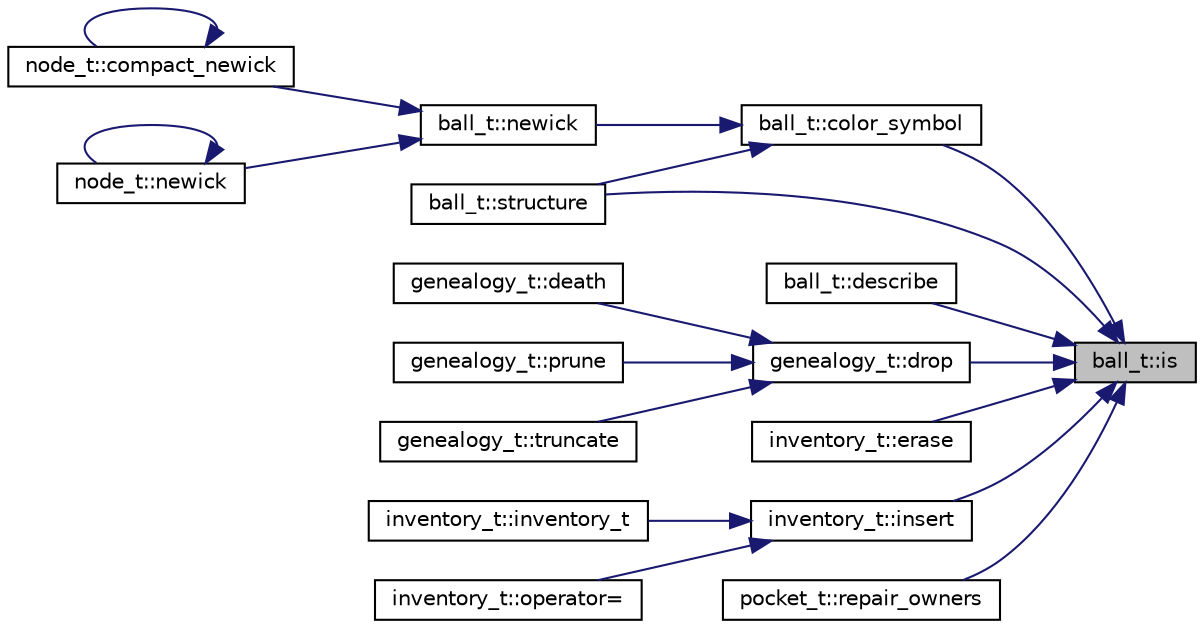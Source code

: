 digraph "ball_t::is"
{
 // LATEX_PDF_SIZE
  edge [fontname="Helvetica",fontsize="10",labelfontname="Helvetica",labelfontsize="10"];
  node [fontname="Helvetica",fontsize="10",shape=record];
  rankdir="RL";
  Node1 [label="ball_t::is",height=0.2,width=0.4,color="black", fillcolor="grey75", style="filled", fontcolor="black",tooltip=" "];
  Node1 -> Node2 [dir="back",color="midnightblue",fontsize="10",style="solid",fontname="Helvetica"];
  Node2 [label="ball_t::color_symbol",height=0.2,width=0.4,color="black", fillcolor="white", style="filled",URL="$classball__t.html#a3545dd485a4dfd8364552bf3d360555e",tooltip="machine-readable color symbols"];
  Node2 -> Node3 [dir="back",color="midnightblue",fontsize="10",style="solid",fontname="Helvetica"];
  Node3 [label="ball_t::newick",height=0.2,width=0.4,color="black", fillcolor="white", style="filled",URL="$classball__t.html#a6ea0514941c8f2a89306e60065562e83",tooltip="element of a newick representation"];
  Node3 -> Node4 [dir="back",color="midnightblue",fontsize="10",style="solid",fontname="Helvetica"];
  Node4 [label="node_t::compact_newick",height=0.2,width=0.4,color="black", fillcolor="white", style="filled",URL="$classnode__t.html#a00bafc21cee2554589034441366a589e",tooltip="compact Newick format"];
  Node4 -> Node4 [dir="back",color="midnightblue",fontsize="10",style="solid",fontname="Helvetica"];
  Node3 -> Node5 [dir="back",color="midnightblue",fontsize="10",style="solid",fontname="Helvetica"];
  Node5 [label="node_t::newick",height=0.2,width=0.4,color="black", fillcolor="white", style="filled",URL="$classnode__t.html#a8fbcbc87b57e6d224e709777caf89609",tooltip="Newick format."];
  Node5 -> Node5 [dir="back",color="midnightblue",fontsize="10",style="solid",fontname="Helvetica"];
  Node2 -> Node6 [dir="back",color="midnightblue",fontsize="10",style="solid",fontname="Helvetica"];
  Node6 [label="ball_t::structure",height=0.2,width=0.4,color="black", fillcolor="white", style="filled",URL="$classball__t.html#a7624737bc15d3d74fad0d4faa71f488c",tooltip="R list description."];
  Node1 -> Node7 [dir="back",color="midnightblue",fontsize="10",style="solid",fontname="Helvetica"];
  Node7 [label="ball_t::describe",height=0.2,width=0.4,color="black", fillcolor="white", style="filled",URL="$classball__t.html#a4c6efe3187ab90b7011d445291dd4cd5",tooltip="human-readable info"];
  Node1 -> Node8 [dir="back",color="midnightblue",fontsize="10",style="solid",fontname="Helvetica"];
  Node8 [label="genealogy_t::drop",height=0.2,width=0.4,color="black", fillcolor="white", style="filled",URL="$classgenealogy__t.html#a3361748a682ff55e4c16f826fd0cb67b",tooltip="drop the node holding black ball a."];
  Node8 -> Node9 [dir="back",color="midnightblue",fontsize="10",style="solid",fontname="Helvetica"];
  Node9 [label="genealogy_t::death",height=0.2,width=0.4,color="black", fillcolor="white", style="filled",URL="$classgenealogy__t.html#a723ba3a87ae3b232e74d035d7b573adf",tooltip="death"];
  Node8 -> Node10 [dir="back",color="midnightblue",fontsize="10",style="solid",fontname="Helvetica"];
  Node10 [label="genealogy_t::prune",height=0.2,width=0.4,color="black", fillcolor="white", style="filled",URL="$classgenealogy__t.html#a8b7f0bc5234f029ba60f7df58f584008",tooltip="prune the tree (drop all black balls)"];
  Node8 -> Node11 [dir="back",color="midnightblue",fontsize="10",style="solid",fontname="Helvetica"];
  Node11 [label="genealogy_t::truncate",height=0.2,width=0.4,color="black", fillcolor="white", style="filled",URL="$classgenealogy__t.html#a72148a28fcdca2a58aa2c50784898159",tooltip=" "];
  Node1 -> Node12 [dir="back",color="midnightblue",fontsize="10",style="solid",fontname="Helvetica"];
  Node12 [label="inventory_t::erase",height=0.2,width=0.4,color="black", fillcolor="white", style="filled",URL="$classinventory__t.html#a29124069de8f231217845de929ae5bb1",tooltip=" "];
  Node1 -> Node13 [dir="back",color="midnightblue",fontsize="10",style="solid",fontname="Helvetica"];
  Node13 [label="inventory_t::insert",height=0.2,width=0.4,color="black", fillcolor="white", style="filled",URL="$classinventory__t.html#a30a1374922f8892fac5eaa75a0db3cb1",tooltip=" "];
  Node13 -> Node14 [dir="back",color="midnightblue",fontsize="10",style="solid",fontname="Helvetica"];
  Node14 [label="inventory_t::inventory_t",height=0.2,width=0.4,color="black", fillcolor="white", style="filled",URL="$classinventory__t.html#ad66d52c55a1339e49e453c56f7b7ea60",tooltip=" "];
  Node13 -> Node15 [dir="back",color="midnightblue",fontsize="10",style="solid",fontname="Helvetica"];
  Node15 [label="inventory_t::operator=",height=0.2,width=0.4,color="black", fillcolor="white", style="filled",URL="$classinventory__t.html#a587cb6c66cb791df807f57382f61d682",tooltip="copy an inventory"];
  Node1 -> Node16 [dir="back",color="midnightblue",fontsize="10",style="solid",fontname="Helvetica"];
  Node16 [label="pocket_t::repair_owners",height=0.2,width=0.4,color="black", fillcolor="white", style="filled",URL="$classpocket__t.html#a022ca8ce5e2453bd2a3d76f1c0430953",tooltip=" "];
  Node1 -> Node6 [dir="back",color="midnightblue",fontsize="10",style="solid",fontname="Helvetica"];
}
